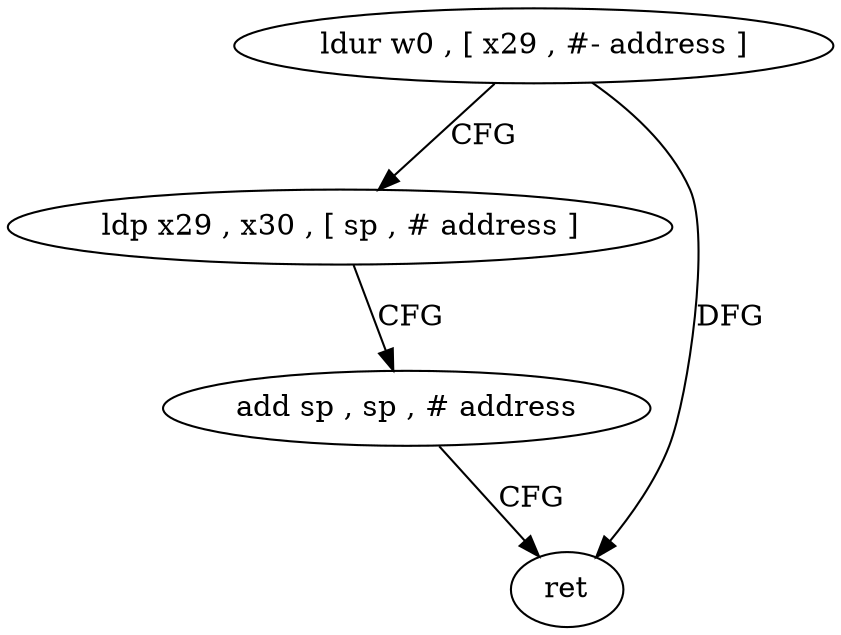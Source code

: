 digraph "func" {
"4208024" [label = "ldur w0 , [ x29 , #- address ]" ]
"4208028" [label = "ldp x29 , x30 , [ sp , # address ]" ]
"4208032" [label = "add sp , sp , # address" ]
"4208036" [label = "ret" ]
"4208024" -> "4208028" [ label = "CFG" ]
"4208024" -> "4208036" [ label = "DFG" ]
"4208028" -> "4208032" [ label = "CFG" ]
"4208032" -> "4208036" [ label = "CFG" ]
}
